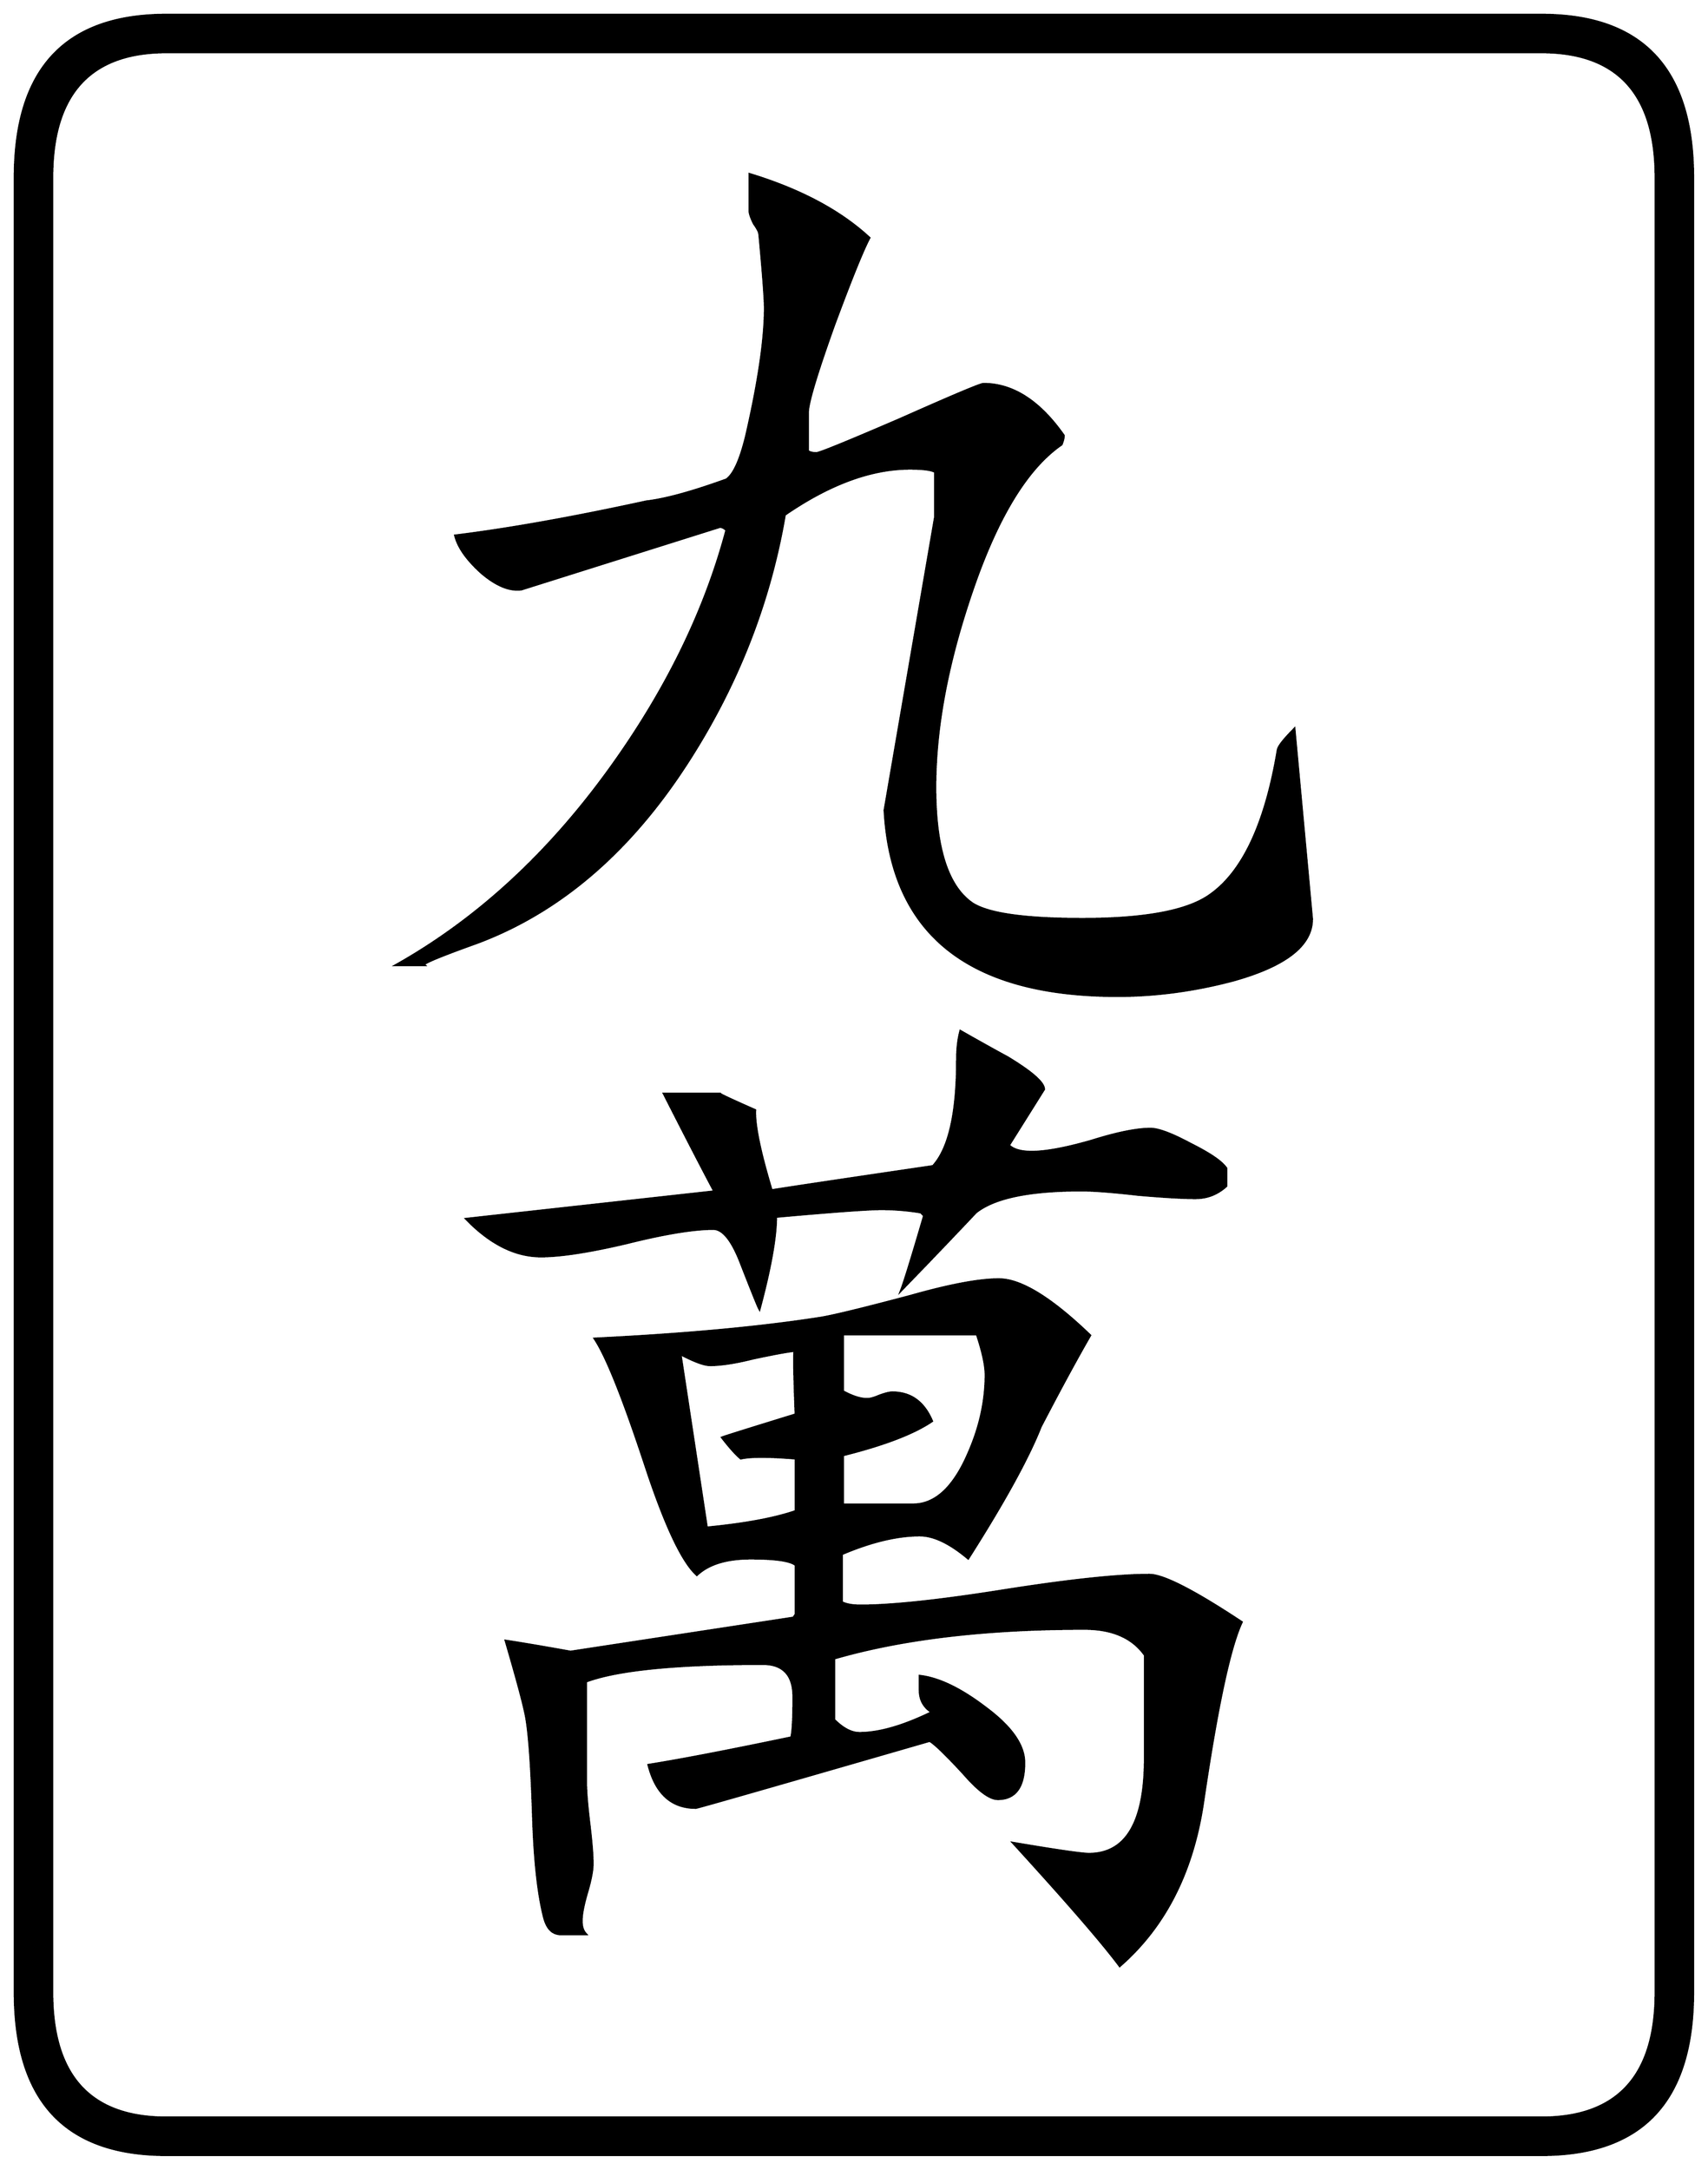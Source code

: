 


\begin{tikzpicture}[y=0.80pt, x=0.80pt, yscale=-1.0, xscale=1.0, inner sep=0pt, outer sep=0pt]
\begin{scope}[shift={(100.0,1706.0)},nonzero rule]
  \path[draw=.,fill=.,line width=1.600pt] (1578.0,244.0) .. controls
    (1578.0,342.667) and (1532.0,392.0) .. (1440.0,392.0) --
    (188.0,392.0) .. controls (96.0,392.0) and (50.0,342.667) ..
    (50.0,244.0) -- (50.0,-1408.0) .. controls (50.0,-1506.667)
    and (96.0,-1556.0) .. (188.0,-1556.0) -- (1440.0,-1556.0) ..
    controls (1532.0,-1556.0) and (1578.0,-1506.667) ..
    (1578.0,-1408.0) -- (1578.0,244.0) -- cycle(1544.0,244.0) --
    (1544.0,-1408.0) .. controls (1544.0,-1484.0) and
    (1509.333,-1522.0) .. (1440.0,-1522.0) -- (188.0,-1522.0) ..
    controls (118.667,-1522.0) and (84.0,-1484.0) ..
    (84.0,-1408.0) -- (84.0,244.0) .. controls (84.0,320.0) and
    (118.667,358.0) .. (188.0,358.0) -- (1440.0,358.0) .. controls
    (1509.333,358.0) and (1544.0,320.0) .. (1544.0,244.0) --
    cycle(1231.0,-733.0) .. controls (1231.0,-709.0) and
    (1207.0,-690.333) .. (1159.0,-677.0) .. controls
    (1123.667,-667.667) and (1088.667,-663.0) .. (1054.0,-663.0) ..
    controls (918.667,-663.0) and (848.0,-719.333) .. (842.0,-832.0)
    -- (888.0,-1099.0) -- (888.0,-1140.0) .. controls
    (884.667,-1142.0) and (877.0,-1143.0) .. (865.0,-1143.0) ..
    controls (829.667,-1143.0) and (791.667,-1129.0) ..
    (751.0,-1101.0) .. controls (737.667,-1023.0) and
    (709.333,-949.667) .. (666.0,-881.0) .. controls (612.667,-796.333)
    and (547.333,-739.667) .. (470.0,-711.0) .. controls
    (434.667,-698.333) and (419.0,-691.667) .. (423.0,-691.0) --
    (397.0,-691.0) .. controls (471.667,-733.0) and (537.333,-793.667)
    .. (594.0,-873.0) .. controls (644.0,-943.0) and
    (678.667,-1014.333) .. (698.0,-1087.0) .. controls
    (696.0,-1089.0) and (694.0,-1090.0) .. (692.0,-1090.0) --
    (511.0,-1033.0) .. controls (500.333,-1031.667) and
    (488.333,-1036.667) .. (475.0,-1048.0) .. controls
    (461.667,-1060.0) and (453.667,-1071.333) .. (451.0,-1082.0) ..
    controls (499.667,-1088.0) and (557.667,-1098.333) ..
    (625.0,-1113.0) .. controls (642.333,-1115.0) and
    (666.667,-1121.667) .. (698.0,-1133.0) .. controls
    (704.667,-1137.667) and (710.667,-1151.0) .. (716.0,-1173.0) ..
    controls (727.333,-1222.333) and (733.0,-1261.0) ..
    (733.0,-1289.0) .. controls (733.0,-1297.667) and
    (731.333,-1320.0) .. (728.0,-1356.0) .. controls
    (728.0,-1358.0) and (726.333,-1361.333) .. (723.0,-1366.0) ..
    controls (720.333,-1371.333) and (719.0,-1375.333) ..
    (719.0,-1378.0) -- (719.0,-1411.0) .. controls
    (765.0,-1397.0) and (801.333,-1377.667) .. (828.0,-1353.0) ..
    controls (822.0,-1341.667) and (811.333,-1315.333) ..
    (796.0,-1274.0) .. controls (780.0,-1229.333) and
    (772.0,-1202.667) .. (772.0,-1194.0) -- (772.0,-1159.0) ..
    controls (773.333,-1157.667) and (776.0,-1157.0) ..
    (780.0,-1157.0) .. controls (782.667,-1157.0) and
    (808.0,-1167.333) .. (856.0,-1188.0) .. controls
    (904.0,-1209.333) and (929.333,-1220.0) .. (932.0,-1220.0) ..
    controls (958.667,-1220.0) and (983.0,-1204.333) ..
    (1005.0,-1173.0) .. controls (1005.0,-1171.0) and
    (1004.333,-1168.333) .. (1003.0,-1165.0) .. controls
    (971.0,-1143.0) and (943.333,-1097.0) .. (920.0,-1027.0) ..
    controls (898.667,-963.667) and (888.0,-905.667) .. (888.0,-853.0)
    .. controls (888.0,-797.667) and (899.333,-762.333) ..
    (922.0,-747.0) .. controls (936.667,-737.667) and (970.0,-733.0)
    .. (1022.0,-733.0) .. controls (1078.0,-733.0) and
    (1116.333,-740.0) .. (1137.0,-754.0) .. controls
    (1167.667,-774.667) and (1188.667,-819.0) .. (1200.0,-887.0) ..
    controls (1200.667,-890.333) and (1205.667,-896.667) ..
    (1215.0,-906.0) -- (1231.0,-733.0) -- cycle(1153.0,-490.0)
    .. controls (1145.0,-482.667) and (1135.667,-479.0) ..
    (1125.0,-479.0) .. controls (1113.667,-479.0) and
    (1096.333,-480.0) .. (1073.0,-482.0) .. controls
    (1049.667,-484.667) and (1032.333,-486.0) .. (1021.0,-486.0) ..
    controls (973.667,-486.0) and (941.667,-479.333) .. (925.0,-466.0)
    .. controls (902.333,-442.0) and (879.667,-418.333) ..
    (857.0,-395.0) .. controls (859.667,-401.667) and (866.667,-424.333)
    .. (878.0,-463.0) -- (875.0,-466.0) .. controls
    (863.0,-468.0) and (851.0,-469.0) .. (839.0,-469.0) ..
    controls (827.0,-469.0) and (795.0,-466.667) .. (743.0,-462.0)
    .. controls (743.0,-443.333) and (738.0,-415.333) ..
    (728.0,-378.0) .. controls (727.333,-378.667) and (721.667,-392.667)
    .. (711.0,-420.0) .. controls (703.0,-440.667) and
    (694.667,-451.0) .. (686.0,-451.0) .. controls (668.0,-451.0)
    and (641.667,-446.667) .. (607.0,-438.0) .. controls
    (573.0,-430.0) and (547.0,-426.0) .. (529.0,-426.0) ..
    controls (505.667,-426.0) and (483.0,-437.333) .. (461.0,-460.0)
    -- (687.0,-485.0) .. controls (676.333,-505.0) and
    (661.0,-534.667) .. (641.0,-574.0) -- (692.0,-574.0) ..
    controls (690.667,-574.0) and (701.333,-569.0) .. (724.0,-559.0)
    .. controls (723.333,-545.667) and (728.333,-521.333) ..
    (739.0,-486.0) .. controls (751.0,-488.0) and (800.0,-495.333)
    .. (886.0,-508.0) .. controls (900.667,-524.0) and
    (908.0,-556.333) .. (908.0,-605.0) .. controls (908.0,-615.0)
    and (909.0,-623.667) .. (911.0,-631.0) .. controls
    (925.0,-623.0) and (939.333,-615.0) .. (954.0,-607.0) ..
    controls (976.0,-593.667) and (987.0,-584.0) .. (987.0,-578.0)
    .. controls (987.0,-578.0) and (976.333,-561.0) ..
    (955.0,-527.0) .. controls (959.0,-523.0) and (966.0,-521.0)
    .. (976.0,-521.0) .. controls (988.667,-521.0) and
    (1006.667,-524.333) .. (1030.0,-531.0) .. controls
    (1053.333,-538.333) and (1071.333,-542.0) .. (1084.0,-542.0) ..
    controls (1091.333,-542.0) and (1103.667,-537.333) ..
    (1121.0,-528.0) .. controls (1138.333,-519.333) and
    (1149.0,-512.0) .. (1153.0,-506.0) -- (1153.0,-490.0) --
    cycle(1167.0,-93.0) .. controls (1156.333,-70.333) and
    (1144.667,-16.0) .. (1132.0,70.0) .. controls (1122.667,134.0)
    and (1097.333,184.0) .. (1056.0,220.0) .. controls
    (1040.667,199.333) and (1008.333,162.0) .. (959.0,108.0) ..
    controls (998.333,114.667) and (1021.333,118.0) .. (1028.0,118.0)
    .. controls (1062.0,118.0) and (1079.0,89.0) ..
    (1079.0,31.0) -- (1079.0,-63.0) .. controls (1067.667,-79.0)
    and (1049.333,-87.0) .. (1024.0,-87.0) .. controls
    (934.0,-87.0) and (858.0,-78.0) .. (796.0,-60.0) --
    (796.0,-4.0) .. controls (804.0,4.0) and (811.667,8.0) ..
    (819.0,8.0) .. controls (837.0,8.0) and (859.0,1.667) ..
    (885.0,-11.0) .. controls (877.667,-15.667) and (874.0,-22.333) ..
    (874.0,-31.0) -- (874.0,-44.0) .. controls (891.333,-42.0) and
    (911.333,-32.333) .. (934.0,-15.0) .. controls (957.333,2.333) and
    (969.0,19.0) .. (969.0,35.0) .. controls (969.0,57.0) and
    (961.0,68.0) .. (945.0,68.0) .. controls (937.667,68.0) and
    (927.333,60.333) .. (914.0,45.0) .. controls (898.0,27.667) and
    (887.667,17.667) .. (883.0,15.0) .. controls (742.333,55.667) and
    (671.333,76.0) .. (670.0,76.0) .. controls (648.0,76.0) and
    (633.667,63.0) .. (627.0,37.0) .. controls (656.333,32.333) and
    (699.667,24.0) .. (757.0,12.0) .. controls (758.333,7.333) and
    (759.0,-5.0) .. (759.0,-25.0) .. controls (759.0,-45.0) and
    (749.667,-55.0) .. (731.0,-55.0) .. controls (652.333,-55.0) and
    (598.667,-49.667) .. (570.0,-39.0) -- (570.0,53.0) .. controls
    (570.0,61.0) and (571.0,73.333) .. (573.0,90.0) .. controls
    (575.0,106.667) and (576.0,119.0) .. (576.0,127.0) .. controls
    (576.0,133.0) and (574.333,141.667) .. (571.0,153.0) .. controls
    (567.667,164.333) and (566.0,173.0) .. (566.0,179.0) .. controls
    (566.0,184.333) and (567.333,188.333) .. (570.0,191.0) --
    (547.0,191.0) .. controls (539.667,191.0) and (534.667,186.0) ..
    (532.0,176.0) .. controls (526.667,155.333) and (523.333,125.667) ..
    (522.0,87.0) .. controls (520.667,43.0) and (518.667,12.667) ..
    (516.0,-4.0) .. controls (514.667,-13.333) and (508.333,-37.333) ..
    (497.0,-76.0) .. controls (510.333,-74.0) and (530.0,-70.667) ..
    (556.0,-66.0) -- (759.0,-97.0) -- (761.0,-100.0) --
    (761.0,-145.0) .. controls (756.333,-149.0) and (742.667,-151.0)
    .. (720.0,-151.0) .. controls (698.0,-151.0) and
    (681.667,-146.0) .. (671.0,-136.0) .. controls (657.667,-148.0)
    and (642.0,-181.333) .. (624.0,-236.0) .. controls
    (604.0,-296.667) and (588.667,-335.0) .. (578.0,-351.0) ..
    controls (660.0,-355.0) and (728.667,-361.333) .. (784.0,-370.0)
    .. controls (796.0,-372.0) and (823.333,-378.667) ..
    (866.0,-390.0) .. controls (901.333,-400.0) and (928.0,-405.0)
    .. (946.0,-405.0) .. controls (966.0,-405.0) and
    (993.667,-388.0) .. (1029.0,-354.0) .. controls
    (1016.333,-332.0) and (1001.333,-304.333) .. (984.0,-271.0) ..
    controls (972.667,-242.333) and (950.667,-202.333) .. (918.0,-151.0)
    .. controls (901.333,-165.0) and (886.667,-172.0) ..
    (874.0,-172.0) .. controls (853.333,-172.0) and (829.667,-166.333)
    .. (803.0,-155.0) -- (803.0,-111.0) .. controls
    (807.0,-109.0) and (812.667,-108.0) .. (820.0,-108.0) ..
    controls (848.667,-108.0) and (892.333,-112.667) .. (951.0,-122.0)
    .. controls (1010.333,-131.333) and (1054.333,-136.0) ..
    (1083.0,-136.0) .. controls (1095.667,-136.0) and
    (1123.667,-121.667) .. (1167.0,-93.0) -- cycle(934.0,-318.0) ..
    controls (934.0,-326.667) and (931.333,-339.0) .. (926.0,-355.0)
    -- (804.0,-355.0) -- (804.0,-303.0) .. controls
    (812.667,-298.333) and (820.0,-296.0) .. (826.0,-296.0) ..
    controls (828.667,-296.0) and (832.333,-297.0) .. (837.0,-299.0)
    .. controls (842.333,-301.0) and (846.333,-302.0) ..
    (849.0,-302.0) .. controls (865.667,-302.0) and (877.667,-293.333)
    .. (885.0,-276.0) .. controls (868.333,-264.667) and
    (841.333,-254.333) .. (804.0,-245.0) -- (804.0,-200.0) --
    (868.0,-200.0) .. controls (888.0,-200.0) and (904.667,-215.333)
    .. (918.0,-246.0) .. controls (928.667,-270.0) and
    (934.0,-294.0) .. (934.0,-318.0) -- cycle(761.0,-194.0) --
    (761.0,-242.0) .. controls (736.333,-244.0) and (719.667,-244.0)
    .. (711.0,-242.0) .. controls (706.333,-246.0) and
    (700.667,-252.333) .. (694.0,-261.0) .. controls (695.333,-261.667)
    and (717.667,-268.667) .. (761.0,-282.0) .. controls
    (759.667,-316.667) and (759.333,-336.0) .. (760.0,-340.0) ..
    controls (753.333,-339.333) and (740.667,-337.0) .. (722.0,-333.0)
    .. controls (706.0,-329.0) and (693.0,-327.0) ..
    (683.0,-327.0) .. controls (677.667,-327.0) and (668.667,-330.333)
    .. (656.0,-337.0) -- (680.0,-179.0) .. controls
    (714.667,-182.333) and (741.667,-187.333) .. (761.0,-194.0) --
    cycle;
\end{scope}

\end{tikzpicture}

